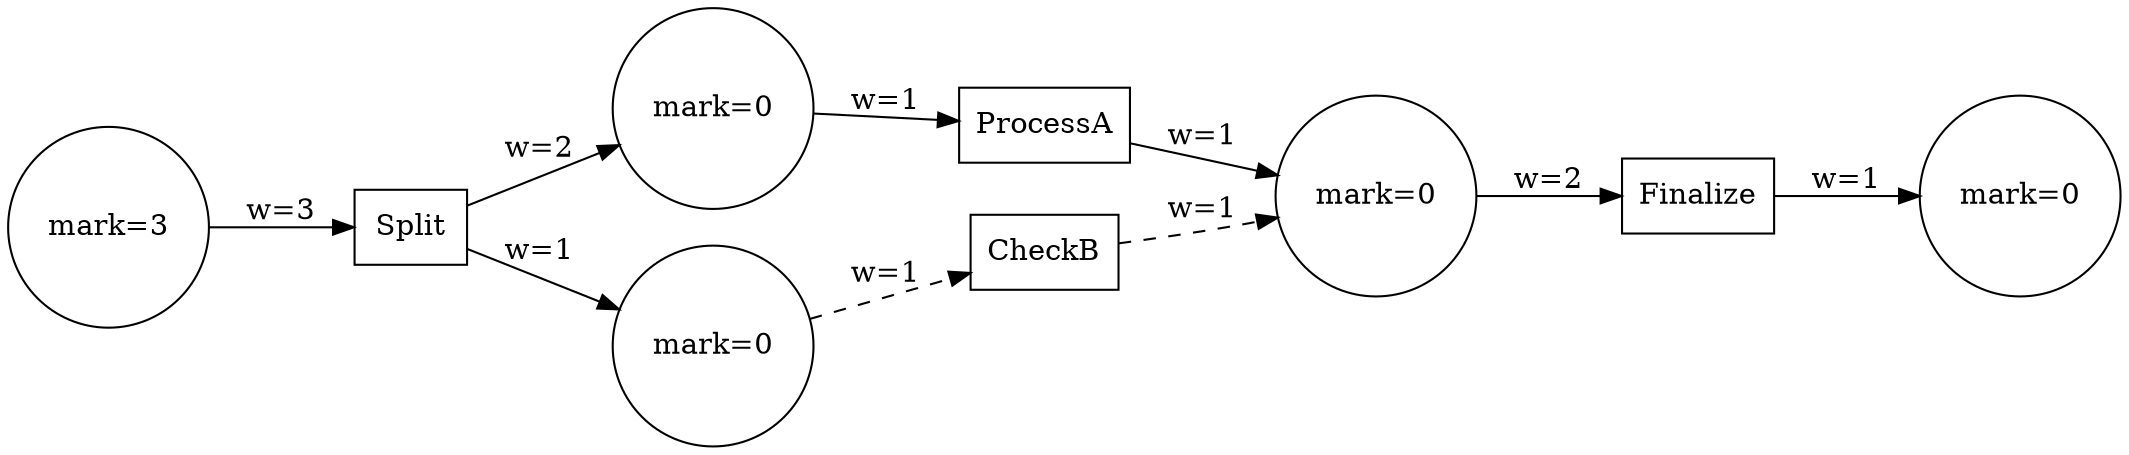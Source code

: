 digraph "ComplexNet" {
  rankdir=LR;

  // 1) Places en cercles avec marquage
  node [shape = circle];
    "Start" [label = "mark=3"];
    "BranchA" [label = "mark=0"];
    "BranchB" [label = "mark=0"];
    "Sync" [label = "mark=0"];
    "End" [label = "mark=0"];

  // 2) Transitions en boîtes
  node [shape = box];
    "Split";
    "ProcessA";
    "CheckB";
    "Finalize";

  // 3) Arcs normaux et pondérés
    "Start" -> "Split"   [label = "w=3"];
    "Split" -> "BranchA" [label = "w=2"];
    "Split" -> "BranchB" [label = "w=1"];
    "BranchA" -> "ProcessA" [label = "w=1"];
  
  // 4) Arcs de lecture (pointillés)
    "BranchB" -> "CheckB" [label = "w=1" style = dashed];
  
  // 5) Synchronisation et finalisation
    "ProcessA" -> "Sync"    [label = "w=1"];
    "CheckB"   -> "Sync"    [label = "w=1" style = dashed];
    "Sync"     -> "Finalize" [label = "w=2"];
    "Finalize" -> "End"      [label = "w=1"];
}


